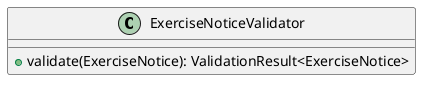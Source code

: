 @startuml

    class ExerciseNoticeValidator [[ExerciseNoticeValidator.html]] {
        +validate(ExerciseNotice): ValidationResult<ExerciseNotice>
    }

@enduml
